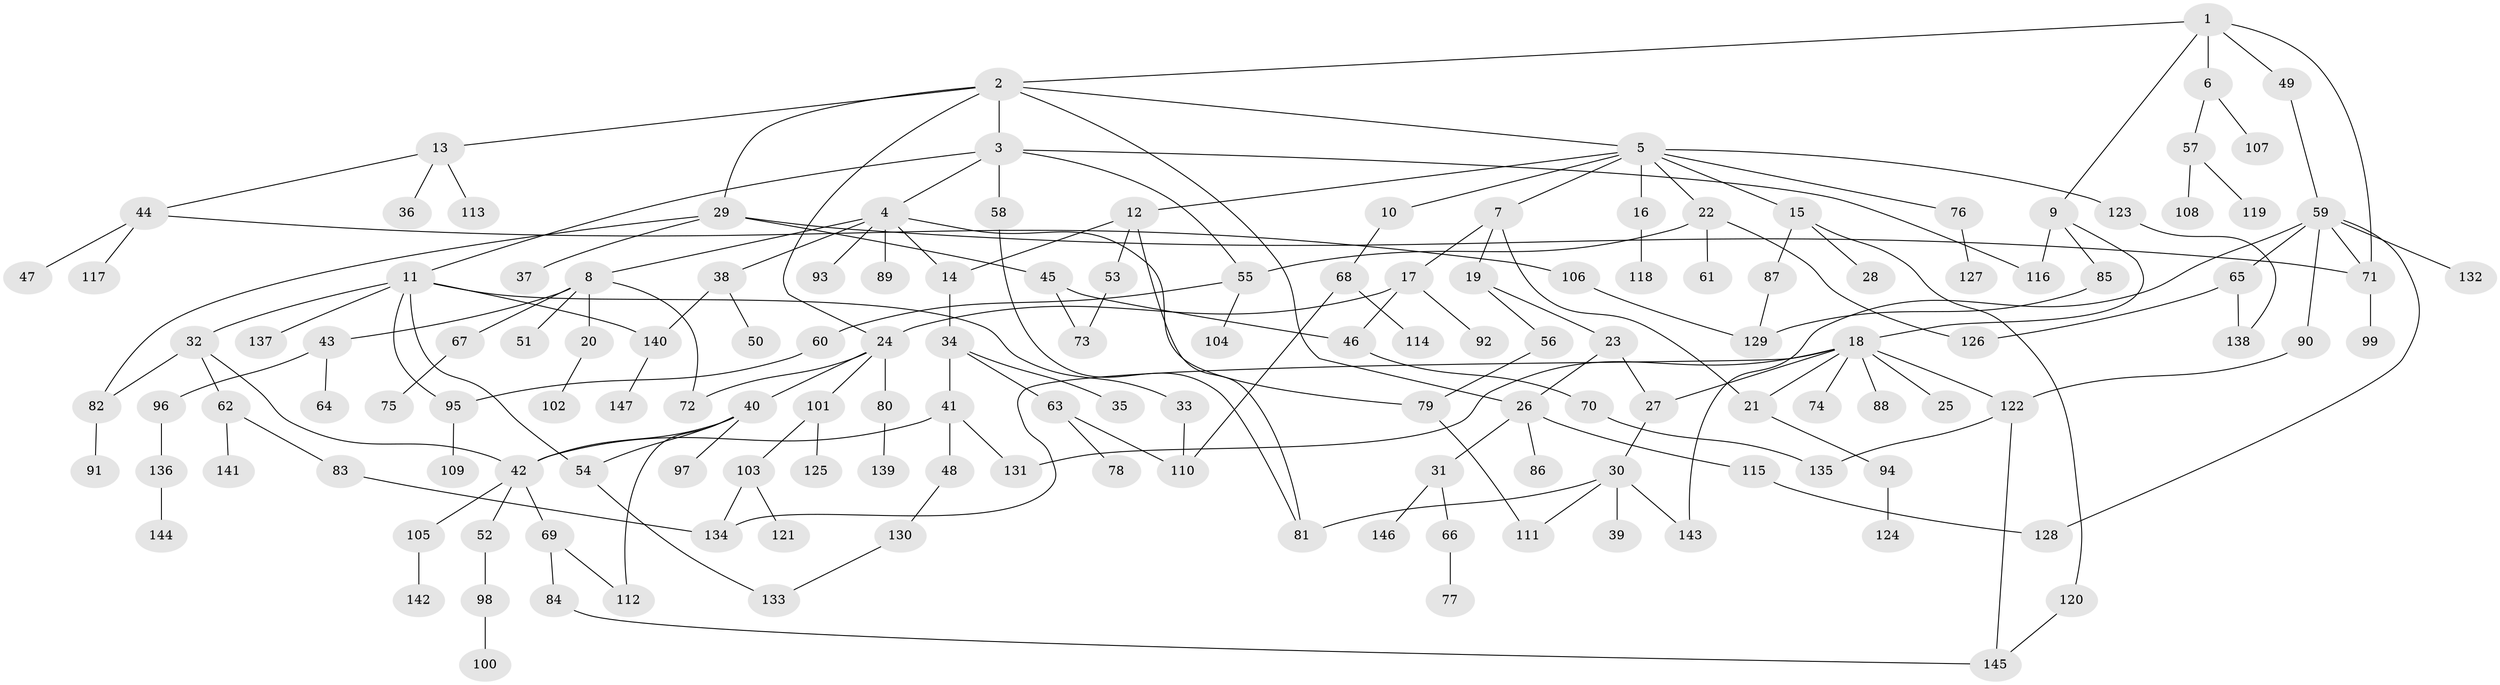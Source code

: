 // Generated by graph-tools (version 1.1) at 2025/34/03/09/25 02:34:17]
// undirected, 147 vertices, 185 edges
graph export_dot {
graph [start="1"]
  node [color=gray90,style=filled];
  1;
  2;
  3;
  4;
  5;
  6;
  7;
  8;
  9;
  10;
  11;
  12;
  13;
  14;
  15;
  16;
  17;
  18;
  19;
  20;
  21;
  22;
  23;
  24;
  25;
  26;
  27;
  28;
  29;
  30;
  31;
  32;
  33;
  34;
  35;
  36;
  37;
  38;
  39;
  40;
  41;
  42;
  43;
  44;
  45;
  46;
  47;
  48;
  49;
  50;
  51;
  52;
  53;
  54;
  55;
  56;
  57;
  58;
  59;
  60;
  61;
  62;
  63;
  64;
  65;
  66;
  67;
  68;
  69;
  70;
  71;
  72;
  73;
  74;
  75;
  76;
  77;
  78;
  79;
  80;
  81;
  82;
  83;
  84;
  85;
  86;
  87;
  88;
  89;
  90;
  91;
  92;
  93;
  94;
  95;
  96;
  97;
  98;
  99;
  100;
  101;
  102;
  103;
  104;
  105;
  106;
  107;
  108;
  109;
  110;
  111;
  112;
  113;
  114;
  115;
  116;
  117;
  118;
  119;
  120;
  121;
  122;
  123;
  124;
  125;
  126;
  127;
  128;
  129;
  130;
  131;
  132;
  133;
  134;
  135;
  136;
  137;
  138;
  139;
  140;
  141;
  142;
  143;
  144;
  145;
  146;
  147;
  1 -- 2;
  1 -- 6;
  1 -- 9;
  1 -- 49;
  1 -- 71;
  2 -- 3;
  2 -- 5;
  2 -- 13;
  2 -- 24;
  2 -- 29;
  2 -- 26;
  3 -- 4;
  3 -- 11;
  3 -- 58;
  3 -- 116;
  3 -- 55;
  4 -- 8;
  4 -- 14;
  4 -- 38;
  4 -- 79;
  4 -- 89;
  4 -- 93;
  5 -- 7;
  5 -- 10;
  5 -- 12;
  5 -- 15;
  5 -- 16;
  5 -- 22;
  5 -- 76;
  5 -- 123;
  6 -- 57;
  6 -- 107;
  7 -- 17;
  7 -- 19;
  7 -- 21;
  8 -- 20;
  8 -- 43;
  8 -- 51;
  8 -- 67;
  8 -- 72;
  9 -- 18;
  9 -- 85;
  9 -- 116;
  10 -- 68;
  11 -- 32;
  11 -- 33;
  11 -- 95;
  11 -- 137;
  11 -- 54;
  11 -- 140;
  12 -- 53;
  12 -- 81;
  12 -- 14;
  13 -- 36;
  13 -- 44;
  13 -- 113;
  14 -- 34;
  15 -- 28;
  15 -- 87;
  15 -- 120;
  16 -- 118;
  17 -- 92;
  17 -- 46;
  17 -- 24;
  18 -- 21;
  18 -- 25;
  18 -- 27;
  18 -- 74;
  18 -- 88;
  18 -- 122;
  18 -- 131;
  18 -- 134;
  19 -- 23;
  19 -- 56;
  20 -- 102;
  21 -- 94;
  22 -- 55;
  22 -- 61;
  22 -- 126;
  23 -- 26;
  23 -- 27;
  24 -- 40;
  24 -- 72;
  24 -- 80;
  24 -- 101;
  26 -- 31;
  26 -- 86;
  26 -- 115;
  27 -- 30;
  29 -- 37;
  29 -- 45;
  29 -- 71;
  29 -- 82;
  30 -- 39;
  30 -- 111;
  30 -- 81;
  30 -- 143;
  31 -- 66;
  31 -- 146;
  32 -- 42;
  32 -- 62;
  32 -- 82;
  33 -- 110;
  34 -- 35;
  34 -- 41;
  34 -- 63;
  38 -- 50;
  38 -- 140;
  40 -- 54;
  40 -- 97;
  40 -- 112;
  40 -- 42;
  41 -- 48;
  41 -- 42;
  41 -- 131;
  42 -- 52;
  42 -- 69;
  42 -- 105;
  43 -- 64;
  43 -- 96;
  44 -- 47;
  44 -- 106;
  44 -- 117;
  45 -- 46;
  45 -- 73;
  46 -- 70;
  48 -- 130;
  49 -- 59;
  52 -- 98;
  53 -- 73;
  54 -- 133;
  55 -- 60;
  55 -- 104;
  56 -- 79;
  57 -- 108;
  57 -- 119;
  58 -- 81;
  59 -- 65;
  59 -- 90;
  59 -- 132;
  59 -- 143;
  59 -- 71;
  59 -- 128;
  60 -- 95;
  62 -- 83;
  62 -- 141;
  63 -- 78;
  63 -- 110;
  65 -- 126;
  65 -- 138;
  66 -- 77;
  67 -- 75;
  68 -- 114;
  68 -- 110;
  69 -- 84;
  69 -- 112;
  70 -- 135;
  71 -- 99;
  76 -- 127;
  79 -- 111;
  80 -- 139;
  82 -- 91;
  83 -- 134;
  84 -- 145;
  85 -- 129;
  87 -- 129;
  90 -- 122;
  94 -- 124;
  95 -- 109;
  96 -- 136;
  98 -- 100;
  101 -- 103;
  101 -- 125;
  103 -- 121;
  103 -- 134;
  105 -- 142;
  106 -- 129;
  115 -- 128;
  120 -- 145;
  122 -- 145;
  122 -- 135;
  123 -- 138;
  130 -- 133;
  136 -- 144;
  140 -- 147;
}
